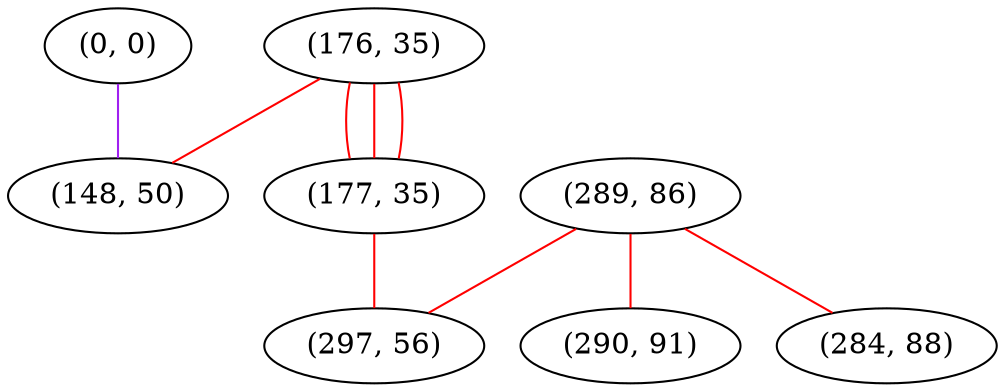 graph "" {
"(0, 0)";
"(289, 86)";
"(176, 35)";
"(177, 35)";
"(148, 50)";
"(297, 56)";
"(290, 91)";
"(284, 88)";
"(0, 0)" -- "(148, 50)"  [color=purple, key=0, weight=4];
"(289, 86)" -- "(297, 56)"  [color=red, key=0, weight=1];
"(289, 86)" -- "(290, 91)"  [color=red, key=0, weight=1];
"(289, 86)" -- "(284, 88)"  [color=red, key=0, weight=1];
"(176, 35)" -- "(148, 50)"  [color=red, key=0, weight=1];
"(176, 35)" -- "(177, 35)"  [color=red, key=0, weight=1];
"(176, 35)" -- "(177, 35)"  [color=red, key=1, weight=1];
"(176, 35)" -- "(177, 35)"  [color=red, key=2, weight=1];
"(177, 35)" -- "(297, 56)"  [color=red, key=0, weight=1];
}
